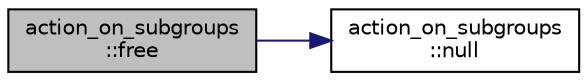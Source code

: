 digraph "action_on_subgroups::free"
{
  edge [fontname="Helvetica",fontsize="10",labelfontname="Helvetica",labelfontsize="10"];
  node [fontname="Helvetica",fontsize="10",shape=record];
  rankdir="LR";
  Node271 [label="action_on_subgroups\l::free",height=0.2,width=0.4,color="black", fillcolor="grey75", style="filled", fontcolor="black"];
  Node271 -> Node272 [color="midnightblue",fontsize="10",style="solid",fontname="Helvetica"];
  Node272 [label="action_on_subgroups\l::null",height=0.2,width=0.4,color="black", fillcolor="white", style="filled",URL="$d6/da4/classaction__on__subgroups.html#ada42c75d9ba6148fb2c10d1e7e59f4be"];
}
